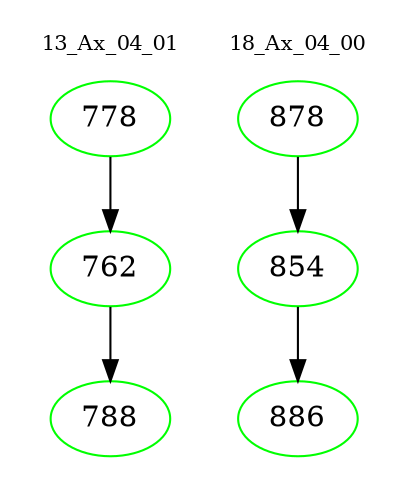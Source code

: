 digraph{
subgraph cluster_0 {
color = white
label = "13_Ax_04_01";
fontsize=10;
T0_778 [label="778", color="green"]
T0_778 -> T0_762 [color="black"]
T0_762 [label="762", color="green"]
T0_762 -> T0_788 [color="black"]
T0_788 [label="788", color="green"]
}
subgraph cluster_1 {
color = white
label = "18_Ax_04_00";
fontsize=10;
T1_878 [label="878", color="green"]
T1_878 -> T1_854 [color="black"]
T1_854 [label="854", color="green"]
T1_854 -> T1_886 [color="black"]
T1_886 [label="886", color="green"]
}
}

